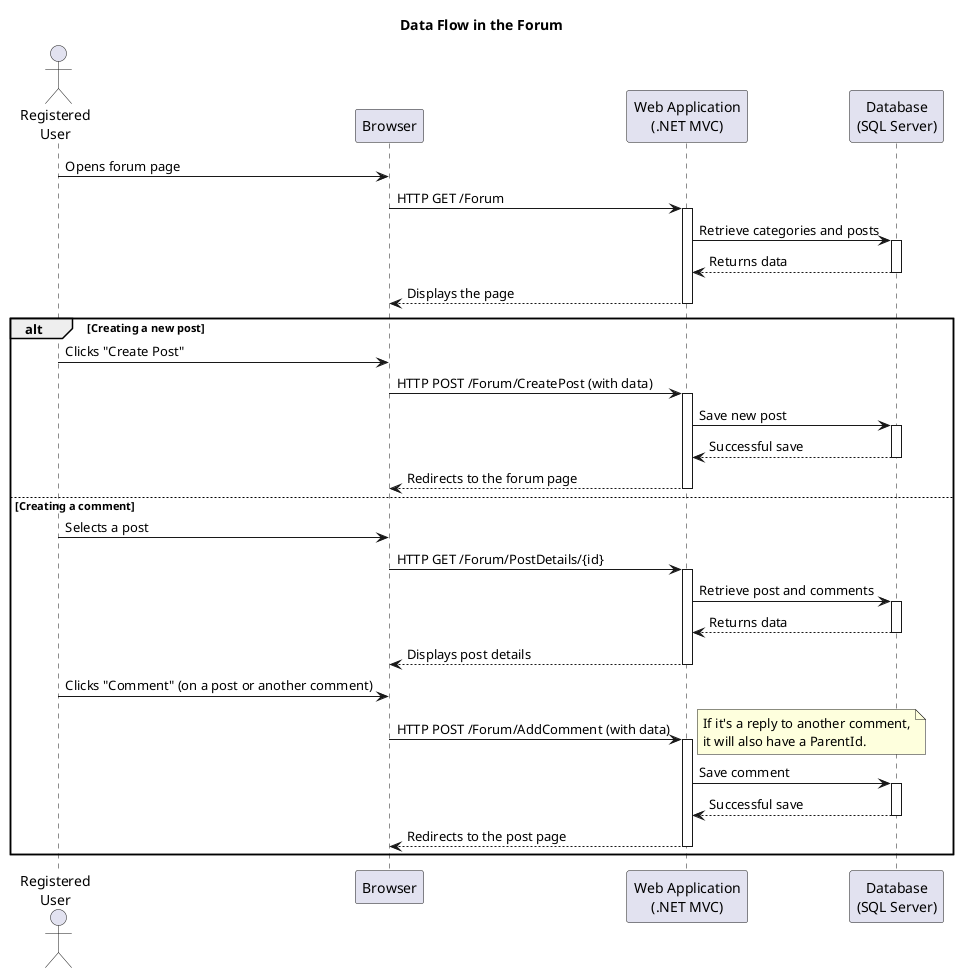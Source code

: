 @startuml Forum
title Data Flow in the Forum

actor "Registered\nUser" as User
participant "Browser" as Browser
participant "Web Application\n(.NET MVC)" as WebApp
participant "Database\n(SQL Server)" as DB

User -> Browser : Opens forum page
Browser -> WebApp : HTTP GET /Forum
activate WebApp
WebApp -> DB : Retrieve categories and posts
activate DB
DB --> WebApp : Returns data
deactivate DB
WebApp --> Browser : Displays the page
deactivate WebApp

alt Creating a new post
    User -> Browser : Clicks "Create Post"
    Browser -> WebApp : HTTP POST /Forum/CreatePost (with data)
    activate WebApp
    WebApp -> DB : Save new post
    activate DB
    DB --> WebApp : Successful save
    deactivate DB
    WebApp --> Browser : Redirects to the forum page
    deactivate WebApp
else Creating a comment
    User -> Browser : Selects a post
    Browser -> WebApp : HTTP GET /Forum/PostDetails/{id}
    activate WebApp
    WebApp -> DB : Retrieve post and comments
    activate DB
    DB --> WebApp : Returns data
    deactivate DB
    WebApp --> Browser : Displays post details
    deactivate WebApp

    User -> Browser : Clicks "Comment" (on a post or another comment)
    Browser -> WebApp : HTTP POST /Forum/AddComment (with data)
    activate WebApp
    note right
    If it's a reply to another comment,
    it will also have a ParentId.
    end note
    WebApp -> DB : Save comment
    activate DB
    DB --> WebApp : Successful save
    deactivate DB
    WebApp --> Browser : Redirects to the post page
    deactivate WebApp
end
@enduml